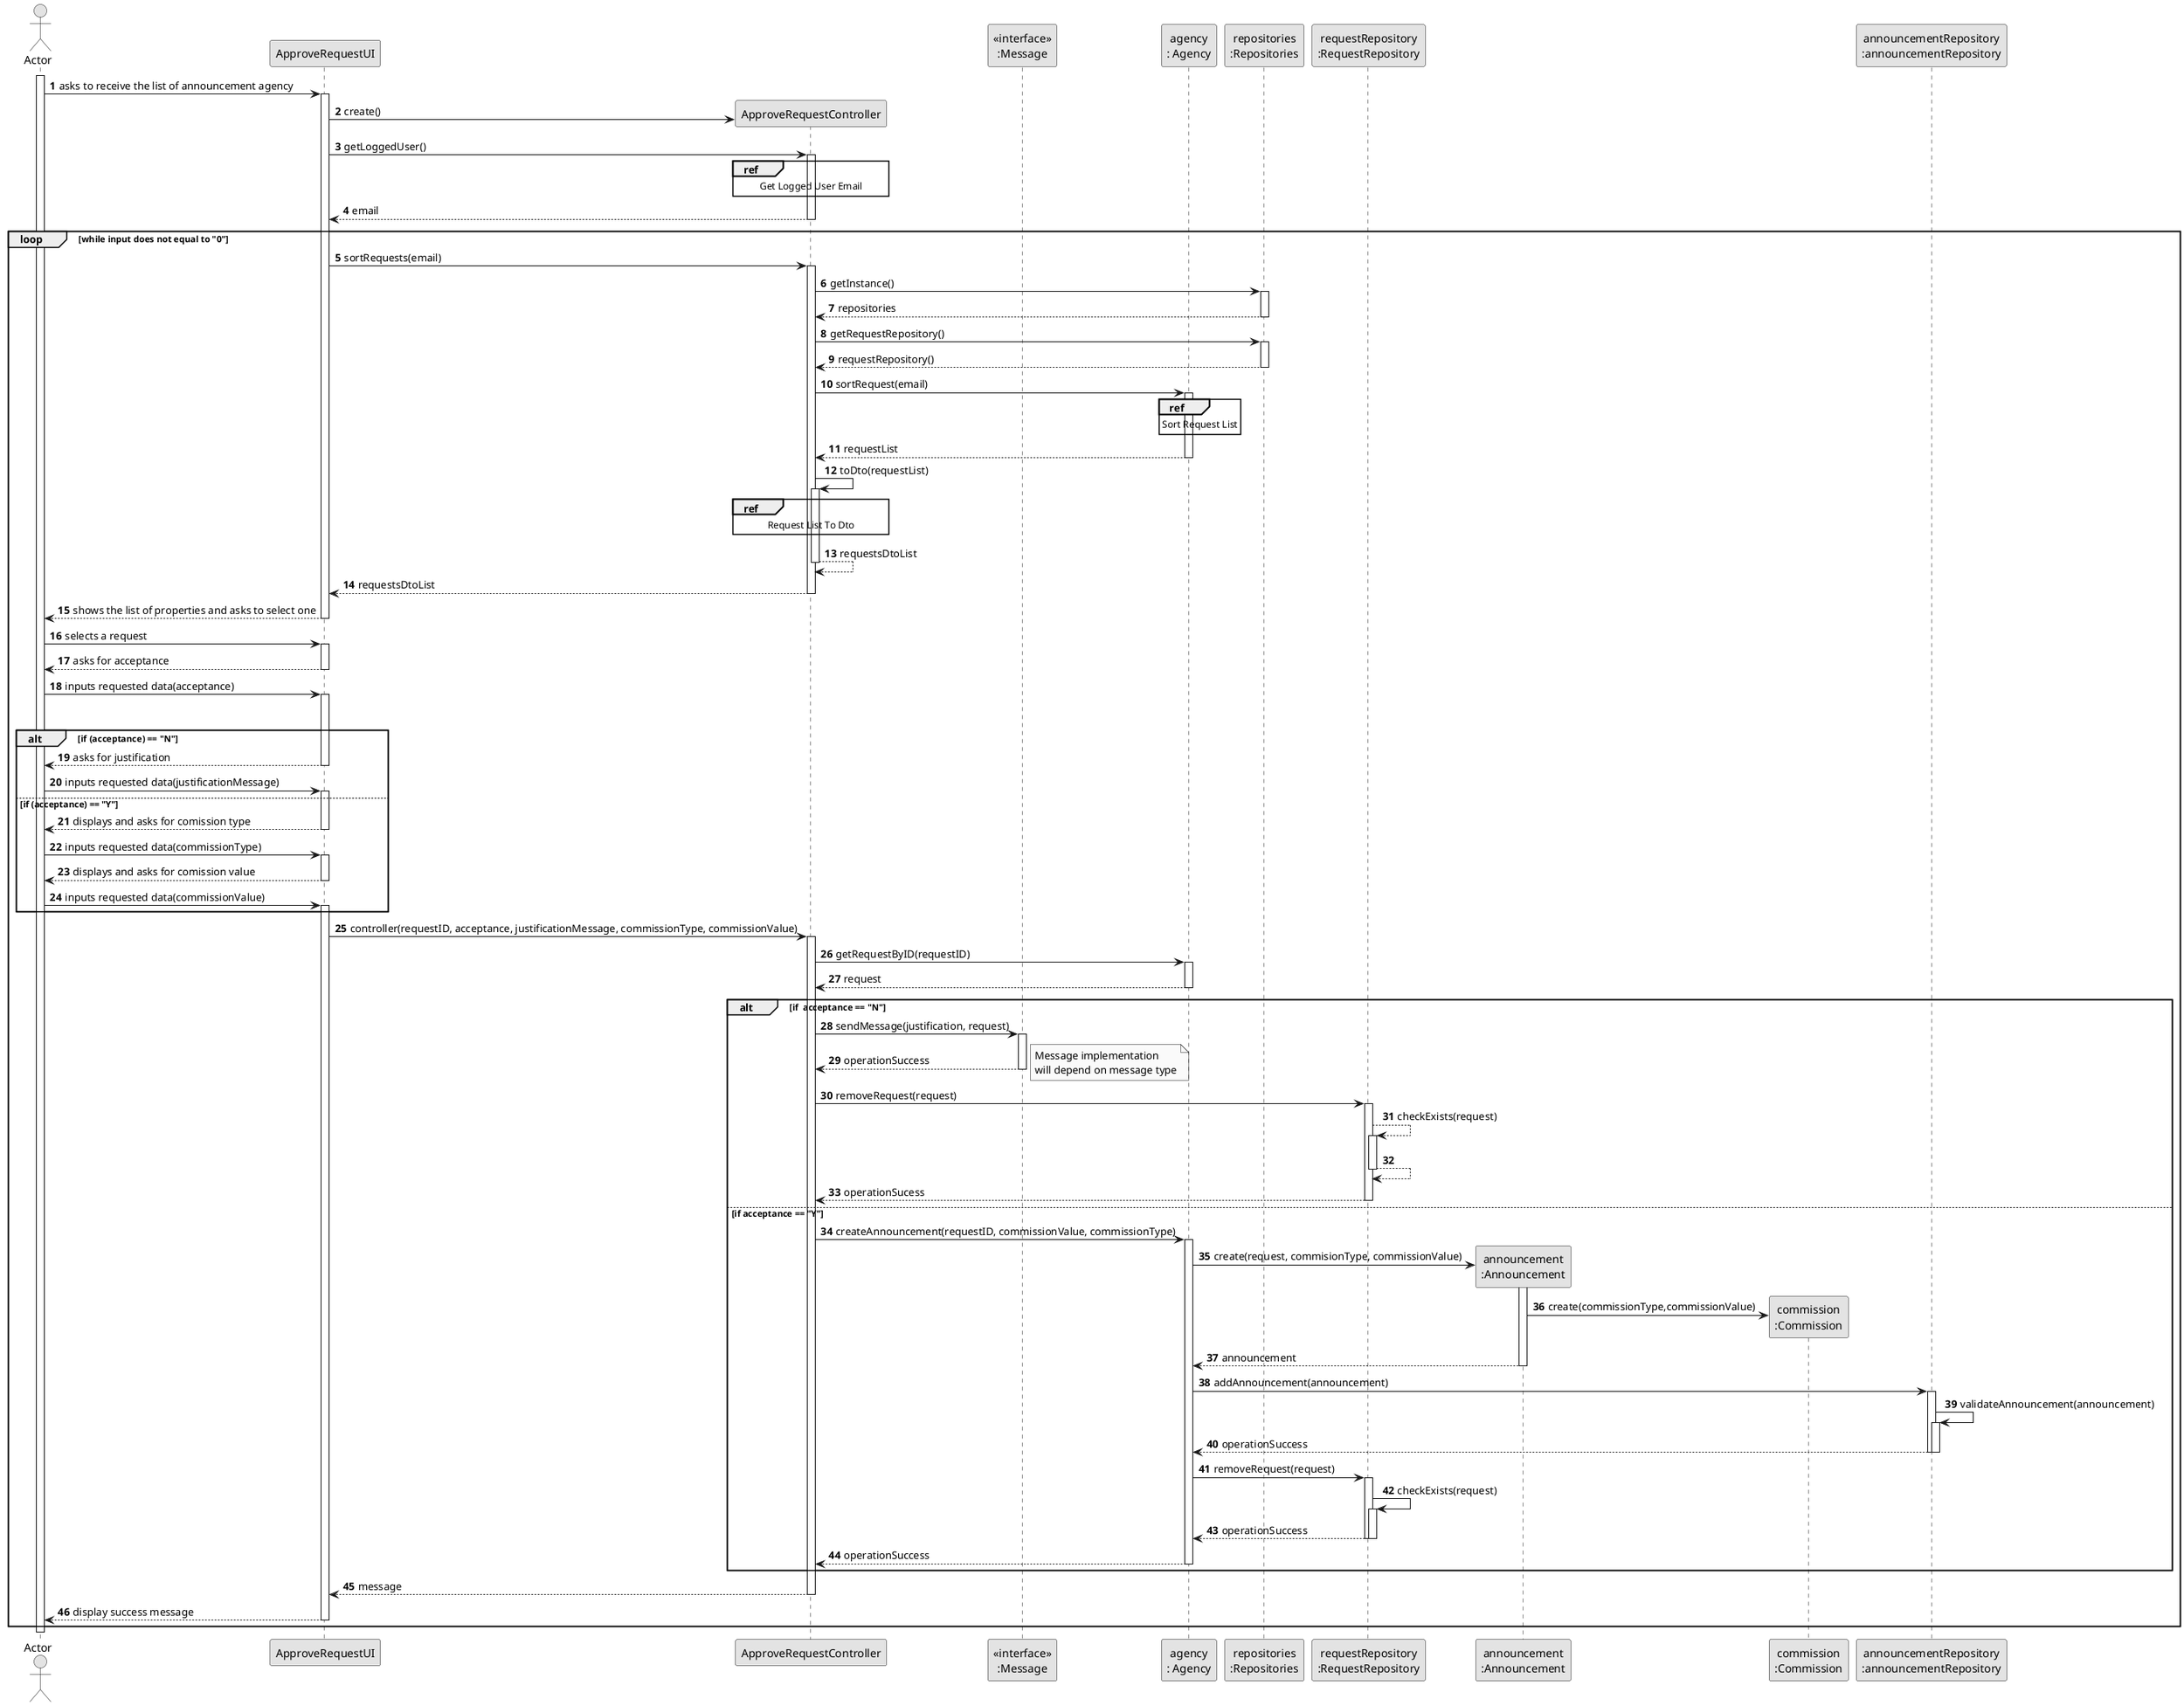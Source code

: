@startuml
skinparam monochrome true
skinparam packageStyle rectangle
skinparam shadowing false

autonumber

'hide footbox
actor "Actor" as Agent
participant "ApproveRequestUI" as UI
participant "ApproveRequestController" as controller
participant "<<interface>>\n:Message" as Message
participant "agency\n: Agency" as agency
activate Agent

Agent -> UI : asks to receive the list of announcement agency
activate UI
UI -> controller** : create()
UI -> controller : getLoggedUser()

activate controller
ref over controller, controller
    Get Logged User Email
end
controller --> UI : email
deactivate controller

loop while input does not equal to "0"
UI -> controller : sortRequests(email)
activate controller
controller -> "repositories\n:Repositories" : getInstance()
activate "repositories\n:Repositories"
"repositories\n:Repositories" --> controller : repositories
deactivate "repositories\n:Repositories"
controller -> "repositories\n:Repositories" : getRequestRepository()
activate "repositories\n:Repositories"
"repositories\n:Repositories" --> controller : requestRepository()
deactivate "repositories\n:Repositories"


controller -> agency :  sortRequest(email)
    activate agency



    ref over agency, agency
        Sort Request List
    end

    agency --> controller : requestList

    deactivate agency







deactivate agency
controller -> controller : toDto(requestList)
activate controller
ref over controller, controller
    Request List To Dto
end
controller --> controller : requestsDtoList
deactivate controller
controller --> UI : requestsDtoList
deactivate controller




UI --> Agent : shows the list of properties and asks to select one

deactivate UI

Agent -> UI : selects a request
activate UI


UI --> Agent : asks for acceptance

deactivate UI


Agent -> UI : inputs requested data(acceptance)
activate UI




deactivate agency
alt if (acceptance) == "N"

UI --> Agent : asks for justification
deactivate UI
Agent -> UI : inputs requested data(justificationMessage)
activate UI

else if (acceptance) == "Y"
UI --> Agent : displays and asks for comission type
deactivate UI
Agent -> UI : inputs requested data(commissionType)
activate UI
UI --> Agent : displays and asks for comission value
deactivate UI
Agent -> UI : inputs requested data(commissionValue)
activate UI
end


UI -> controller : controller(requestID, acceptance, justificationMessage, commissionType, commissionValue)
activate controller


controller -> agency : getRequestByID(requestID)
activate agency
agency --> controller : request
deactivate agency

alt if  acceptance == "N"

deactivate "requestRepository\n:RequestRepository"
deactivate "requestRepository\n:RequestRepository"





controller -> Message : sendMessage(justification, request)

activate Message

Message --> controller : operationSuccess
deactivate Message

note right
            Message implementation
            will depend on message type
        end note
controller -> "requestRepository\n:RequestRepository" : removeRequest(request)
activate "requestRepository\n:RequestRepository"
"requestRepository\n:RequestRepository" --> "requestRepository\n:RequestRepository": checkExists(request)
activate "requestRepository\n:RequestRepository"
"requestRepository\n:RequestRepository" --> "requestRepository\n:RequestRepository"
deactivate "requestRepository\n:RequestRepository"
"requestRepository\n:RequestRepository" --> controller : operationSucess
deactivate "requestRepository\n:RequestRepository"


else if acceptance == "Y"

controller -> agency : createAnnouncement(requestID, commissionValue, commissionType)
activate agency
agency -> "announcement\n:Announcement"** : create(request, commisionType, commissionValue)
activate "announcement\n:Announcement"
"announcement\n:Announcement" -> "commission\n:Commission"** : create(commissionType,commissionValue)
"announcement\n:Announcement" --> agency : announcement
deactivate "announcement\n:Announcement"





 agency -> "announcementRepository\n:announcementRepository" : addAnnouncement(announcement)
 activate "announcementRepository\n:announcementRepository"
 "announcementRepository\n:announcementRepository" -> "announcementRepository\n:announcementRepository" : validateAnnouncement(announcement)
 activate "announcementRepository\n:announcementRepository"
 "announcementRepository\n:announcementRepository" --> agency : operationSuccess
 deactivate "announcementRepository\n:announcementRepository"
 deactivate "announcementRepository\n:announcementRepository"





agency -> "requestRepository\n:RequestRepository" : removeRequest(request)
activate "requestRepository\n:RequestRepository"
"requestRepository\n:RequestRepository" -> "requestRepository\n:RequestRepository" : checkExists(request)
activate "requestRepository\n:RequestRepository"
"requestRepository\n:RequestRepository" --> agency : operationSuccess
deactivate "requestRepository\n:RequestRepository"
deactivate "requestRepository\n:RequestRepository"
 agency --> controller : operationSuccess

 deactivate agency
end alt



   controller --> UI : message
   deactivate controller
   UI --> Agent : display success message
   deactivate UI

deactivate agency



end loop





deactivate Agent

@enduml